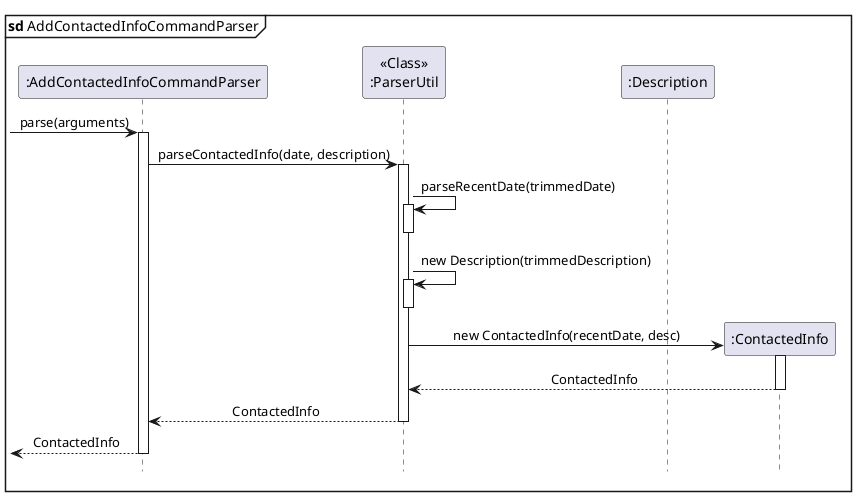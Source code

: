 @startuml
'https://plantuml.com/sequence-diagram

mainframe **sd** AddContactedInfoCommandParser
hide footbox

skinparam Sequence {
    MessageAlign center
    BoxFontSize 15
    BoxPadding 0
    BoxFontColor #FFFFFF
    FontName Arial
}

participant ":AddContactedInfoCommandParser" as AddContactedInfoCommandParser
participant "<<Class>>\n:ParserUtil" as ParserUtil
participant ":Description" as Description
participant ":ContactedInfo" as ContactedInfo

-> AddContactedInfoCommandParser : parse(arguments)

activate AddContactedInfoCommandParser
AddContactedInfoCommandParser -> ParserUtil : parseContactedInfo(date, description)
activate ParserUtil

ParserUtil -> ParserUtil : parseRecentDate(trimmedDate)
activate ParserUtil
deactivate ParserUtil

ParserUtil -> ParserUtil : new Description(trimmedDescription)
activate ParserUtil
deactivate ParserUtil

Create ContactedInfo
ParserUtil -> ContactedInfo : new ContactedInfo(recentDate, desc)
activate ContactedInfo

ContactedInfo --> ParserUtil : ContactedInfo
deactivate ContactedInfo

ParserUtil --> AddContactedInfoCommandParser : ContactedInfo
deactivate ParserUtil

<-- AddContactedInfoCommandParser: ContactedInfo
deactivate AddContactedInfoCommandParser
@enduml
